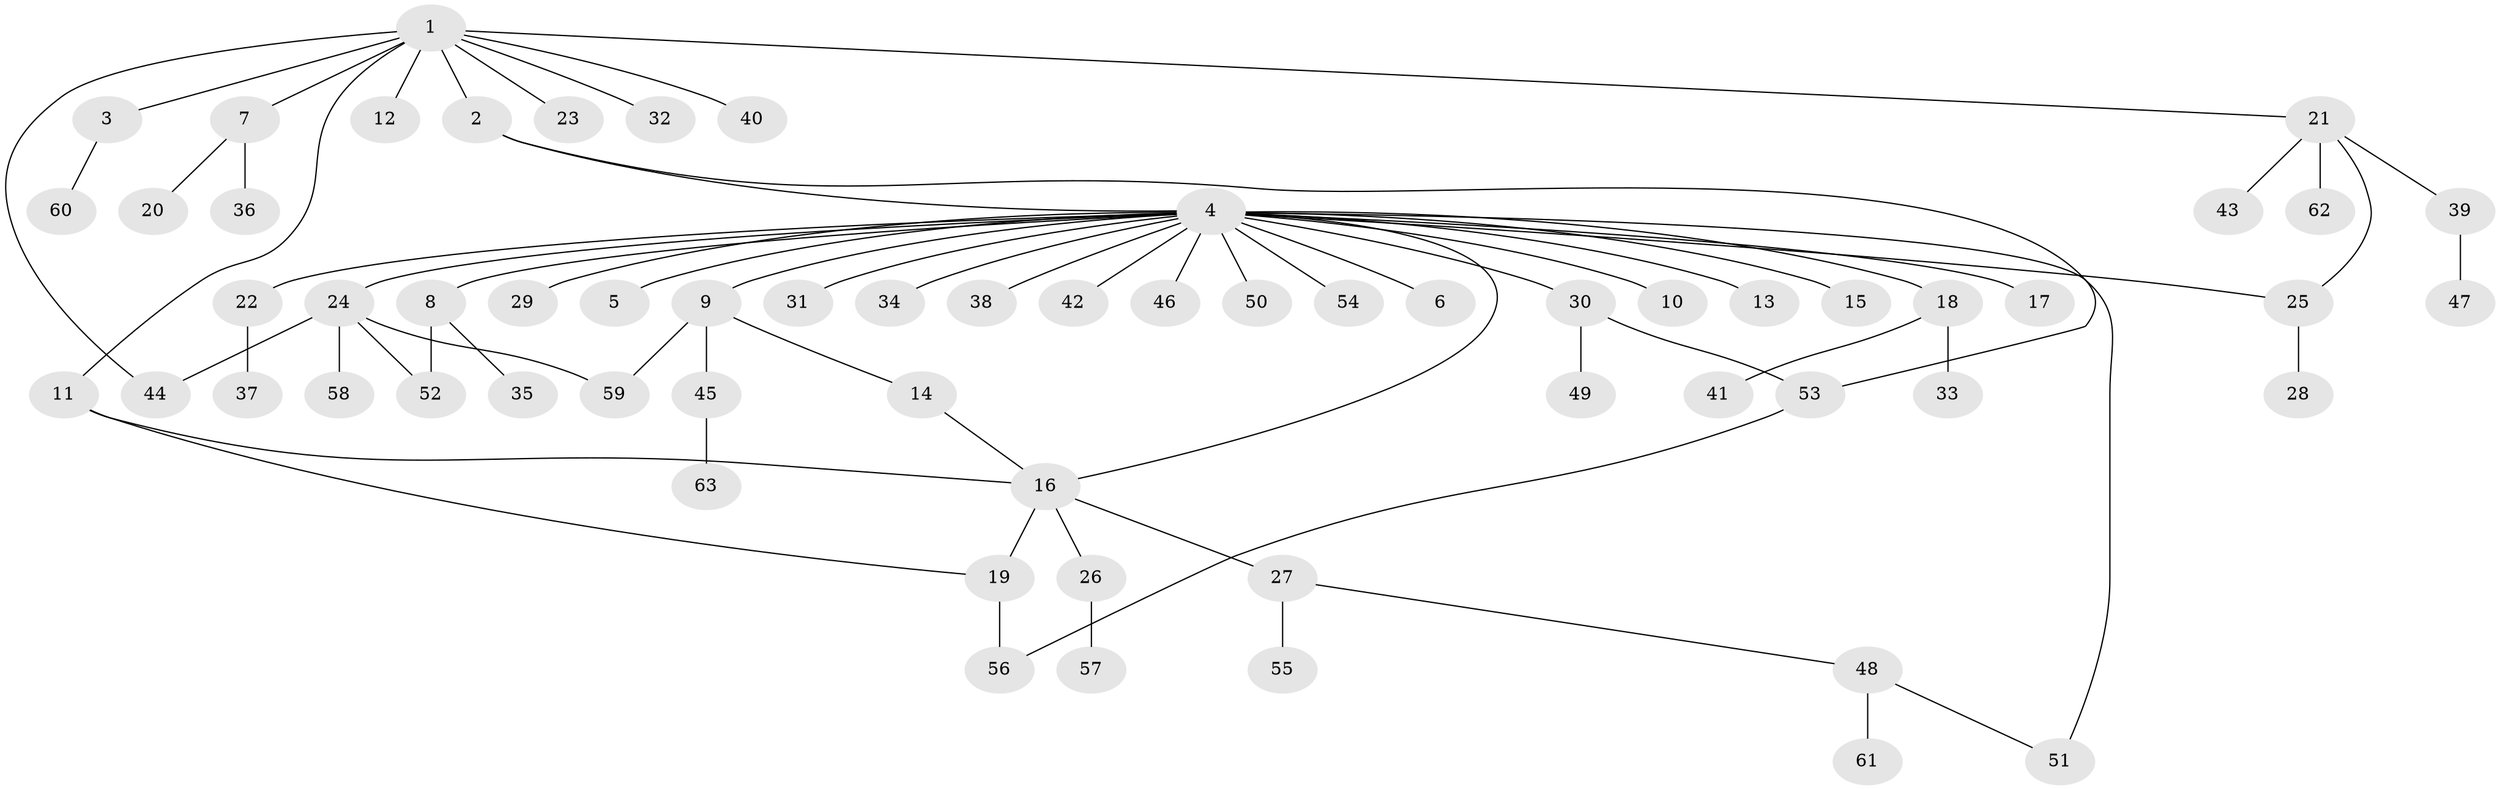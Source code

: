 // Generated by graph-tools (version 1.1) at 2025/49/03/09/25 03:49:47]
// undirected, 63 vertices, 72 edges
graph export_dot {
graph [start="1"]
  node [color=gray90,style=filled];
  1;
  2;
  3;
  4;
  5;
  6;
  7;
  8;
  9;
  10;
  11;
  12;
  13;
  14;
  15;
  16;
  17;
  18;
  19;
  20;
  21;
  22;
  23;
  24;
  25;
  26;
  27;
  28;
  29;
  30;
  31;
  32;
  33;
  34;
  35;
  36;
  37;
  38;
  39;
  40;
  41;
  42;
  43;
  44;
  45;
  46;
  47;
  48;
  49;
  50;
  51;
  52;
  53;
  54;
  55;
  56;
  57;
  58;
  59;
  60;
  61;
  62;
  63;
  1 -- 2;
  1 -- 3;
  1 -- 7;
  1 -- 11;
  1 -- 12;
  1 -- 21;
  1 -- 23;
  1 -- 32;
  1 -- 40;
  1 -- 44;
  2 -- 4;
  2 -- 53;
  3 -- 60;
  4 -- 5;
  4 -- 6;
  4 -- 8;
  4 -- 9;
  4 -- 10;
  4 -- 13;
  4 -- 15;
  4 -- 16;
  4 -- 17;
  4 -- 18;
  4 -- 22;
  4 -- 24;
  4 -- 25;
  4 -- 29;
  4 -- 30;
  4 -- 31;
  4 -- 34;
  4 -- 38;
  4 -- 42;
  4 -- 46;
  4 -- 50;
  4 -- 51;
  4 -- 54;
  7 -- 20;
  7 -- 36;
  8 -- 35;
  8 -- 52;
  9 -- 14;
  9 -- 45;
  9 -- 59;
  11 -- 16;
  11 -- 19;
  14 -- 16;
  16 -- 19;
  16 -- 26;
  16 -- 27;
  18 -- 33;
  18 -- 41;
  19 -- 56;
  21 -- 25;
  21 -- 39;
  21 -- 43;
  21 -- 62;
  22 -- 37;
  24 -- 44;
  24 -- 52;
  24 -- 58;
  24 -- 59;
  25 -- 28;
  26 -- 57;
  27 -- 48;
  27 -- 55;
  30 -- 49;
  30 -- 53;
  39 -- 47;
  45 -- 63;
  48 -- 51;
  48 -- 61;
  53 -- 56;
}
